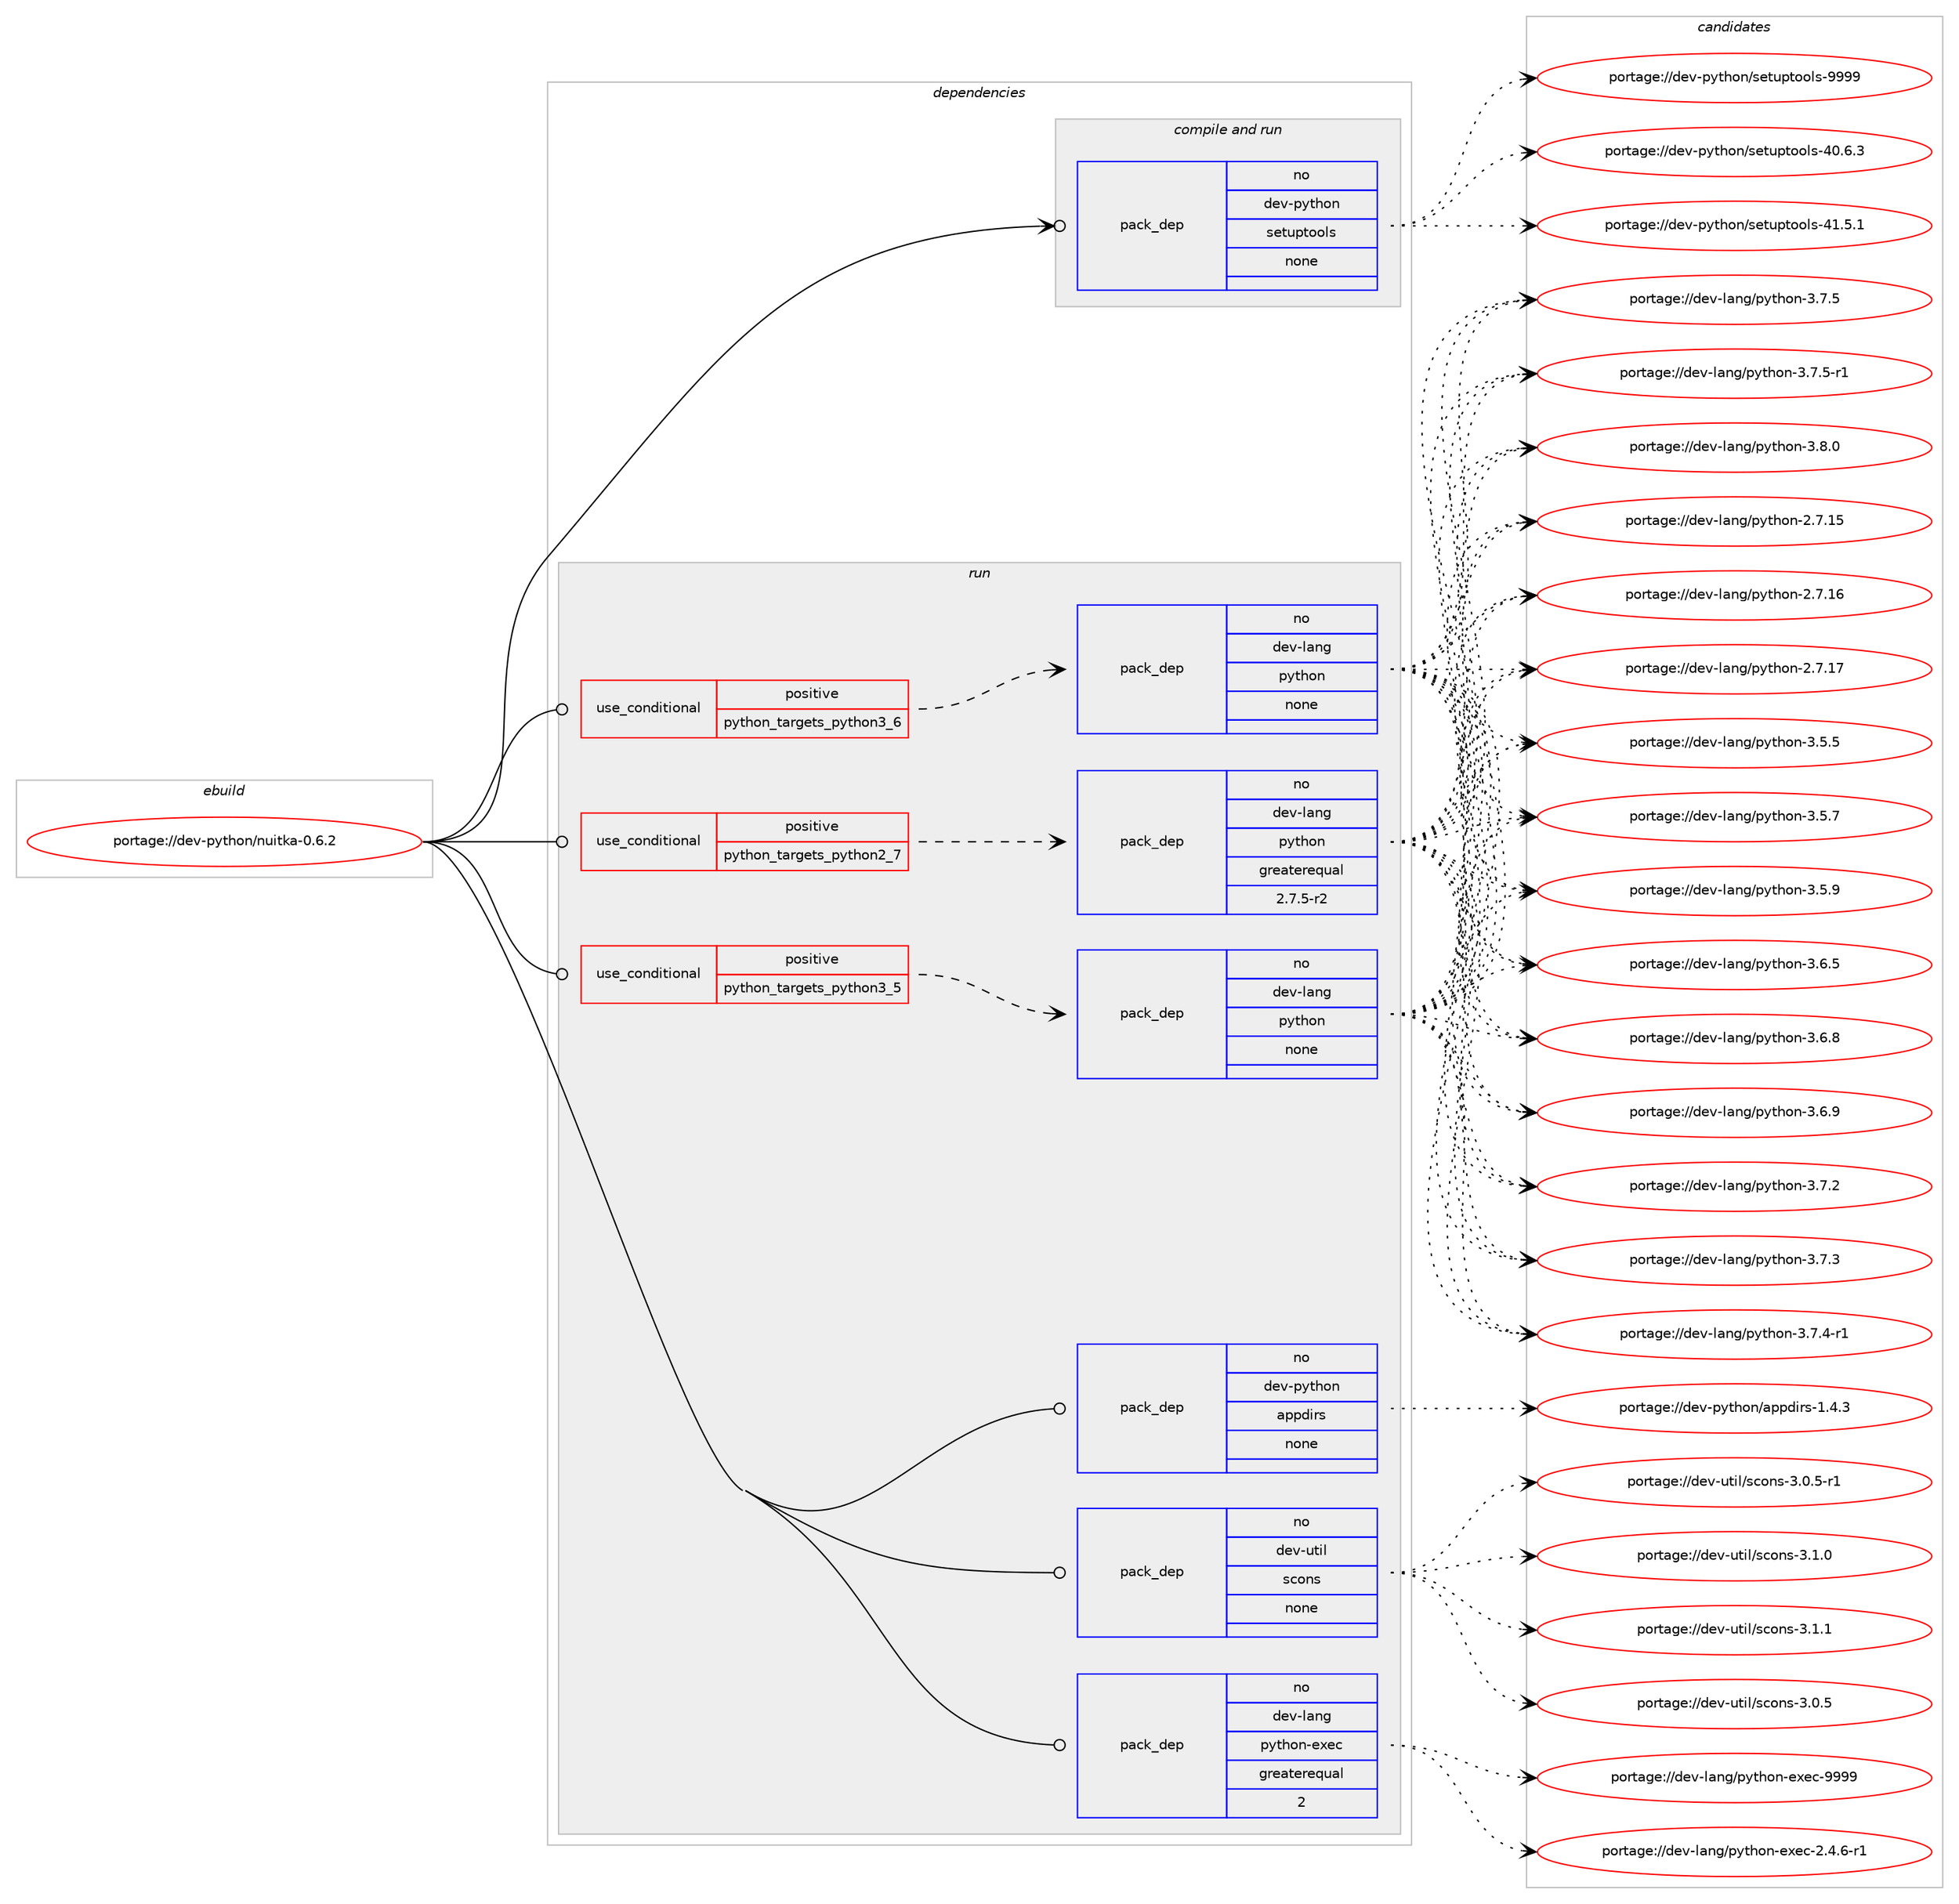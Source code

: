 digraph prolog {

# *************
# Graph options
# *************

newrank=true;
concentrate=true;
compound=true;
graph [rankdir=LR,fontname=Helvetica,fontsize=10,ranksep=1.5];#, ranksep=2.5, nodesep=0.2];
edge  [arrowhead=vee];
node  [fontname=Helvetica,fontsize=10];

# **********
# The ebuild
# **********

subgraph cluster_leftcol {
color=gray;
rank=same;
label=<<i>ebuild</i>>;
id [label="portage://dev-python/nuitka-0.6.2", color=red, width=4, href="../dev-python/nuitka-0.6.2.svg"];
}

# ****************
# The dependencies
# ****************

subgraph cluster_midcol {
color=gray;
label=<<i>dependencies</i>>;
subgraph cluster_compile {
fillcolor="#eeeeee";
style=filled;
label=<<i>compile</i>>;
}
subgraph cluster_compileandrun {
fillcolor="#eeeeee";
style=filled;
label=<<i>compile and run</i>>;
subgraph pack116222 {
dependency152177 [label=<<TABLE BORDER="0" CELLBORDER="1" CELLSPACING="0" CELLPADDING="4" WIDTH="220"><TR><TD ROWSPAN="6" CELLPADDING="30">pack_dep</TD></TR><TR><TD WIDTH="110">no</TD></TR><TR><TD>dev-python</TD></TR><TR><TD>setuptools</TD></TR><TR><TD>none</TD></TR><TR><TD></TD></TR></TABLE>>, shape=none, color=blue];
}
id:e -> dependency152177:w [weight=20,style="solid",arrowhead="odotvee"];
}
subgraph cluster_run {
fillcolor="#eeeeee";
style=filled;
label=<<i>run</i>>;
subgraph cond32626 {
dependency152178 [label=<<TABLE BORDER="0" CELLBORDER="1" CELLSPACING="0" CELLPADDING="4"><TR><TD ROWSPAN="3" CELLPADDING="10">use_conditional</TD></TR><TR><TD>positive</TD></TR><TR><TD>python_targets_python2_7</TD></TR></TABLE>>, shape=none, color=red];
subgraph pack116223 {
dependency152179 [label=<<TABLE BORDER="0" CELLBORDER="1" CELLSPACING="0" CELLPADDING="4" WIDTH="220"><TR><TD ROWSPAN="6" CELLPADDING="30">pack_dep</TD></TR><TR><TD WIDTH="110">no</TD></TR><TR><TD>dev-lang</TD></TR><TR><TD>python</TD></TR><TR><TD>greaterequal</TD></TR><TR><TD>2.7.5-r2</TD></TR></TABLE>>, shape=none, color=blue];
}
dependency152178:e -> dependency152179:w [weight=20,style="dashed",arrowhead="vee"];
}
id:e -> dependency152178:w [weight=20,style="solid",arrowhead="odot"];
subgraph cond32627 {
dependency152180 [label=<<TABLE BORDER="0" CELLBORDER="1" CELLSPACING="0" CELLPADDING="4"><TR><TD ROWSPAN="3" CELLPADDING="10">use_conditional</TD></TR><TR><TD>positive</TD></TR><TR><TD>python_targets_python3_5</TD></TR></TABLE>>, shape=none, color=red];
subgraph pack116224 {
dependency152181 [label=<<TABLE BORDER="0" CELLBORDER="1" CELLSPACING="0" CELLPADDING="4" WIDTH="220"><TR><TD ROWSPAN="6" CELLPADDING="30">pack_dep</TD></TR><TR><TD WIDTH="110">no</TD></TR><TR><TD>dev-lang</TD></TR><TR><TD>python</TD></TR><TR><TD>none</TD></TR><TR><TD></TD></TR></TABLE>>, shape=none, color=blue];
}
dependency152180:e -> dependency152181:w [weight=20,style="dashed",arrowhead="vee"];
}
id:e -> dependency152180:w [weight=20,style="solid",arrowhead="odot"];
subgraph cond32628 {
dependency152182 [label=<<TABLE BORDER="0" CELLBORDER="1" CELLSPACING="0" CELLPADDING="4"><TR><TD ROWSPAN="3" CELLPADDING="10">use_conditional</TD></TR><TR><TD>positive</TD></TR><TR><TD>python_targets_python3_6</TD></TR></TABLE>>, shape=none, color=red];
subgraph pack116225 {
dependency152183 [label=<<TABLE BORDER="0" CELLBORDER="1" CELLSPACING="0" CELLPADDING="4" WIDTH="220"><TR><TD ROWSPAN="6" CELLPADDING="30">pack_dep</TD></TR><TR><TD WIDTH="110">no</TD></TR><TR><TD>dev-lang</TD></TR><TR><TD>python</TD></TR><TR><TD>none</TD></TR><TR><TD></TD></TR></TABLE>>, shape=none, color=blue];
}
dependency152182:e -> dependency152183:w [weight=20,style="dashed",arrowhead="vee"];
}
id:e -> dependency152182:w [weight=20,style="solid",arrowhead="odot"];
subgraph pack116226 {
dependency152184 [label=<<TABLE BORDER="0" CELLBORDER="1" CELLSPACING="0" CELLPADDING="4" WIDTH="220"><TR><TD ROWSPAN="6" CELLPADDING="30">pack_dep</TD></TR><TR><TD WIDTH="110">no</TD></TR><TR><TD>dev-lang</TD></TR><TR><TD>python-exec</TD></TR><TR><TD>greaterequal</TD></TR><TR><TD>2</TD></TR></TABLE>>, shape=none, color=blue];
}
id:e -> dependency152184:w [weight=20,style="solid",arrowhead="odot"];
subgraph pack116227 {
dependency152185 [label=<<TABLE BORDER="0" CELLBORDER="1" CELLSPACING="0" CELLPADDING="4" WIDTH="220"><TR><TD ROWSPAN="6" CELLPADDING="30">pack_dep</TD></TR><TR><TD WIDTH="110">no</TD></TR><TR><TD>dev-python</TD></TR><TR><TD>appdirs</TD></TR><TR><TD>none</TD></TR><TR><TD></TD></TR></TABLE>>, shape=none, color=blue];
}
id:e -> dependency152185:w [weight=20,style="solid",arrowhead="odot"];
subgraph pack116228 {
dependency152186 [label=<<TABLE BORDER="0" CELLBORDER="1" CELLSPACING="0" CELLPADDING="4" WIDTH="220"><TR><TD ROWSPAN="6" CELLPADDING="30">pack_dep</TD></TR><TR><TD WIDTH="110">no</TD></TR><TR><TD>dev-util</TD></TR><TR><TD>scons</TD></TR><TR><TD>none</TD></TR><TR><TD></TD></TR></TABLE>>, shape=none, color=blue];
}
id:e -> dependency152186:w [weight=20,style="solid",arrowhead="odot"];
}
}

# **************
# The candidates
# **************

subgraph cluster_choices {
rank=same;
color=gray;
label=<<i>candidates</i>>;

subgraph choice116222 {
color=black;
nodesep=1;
choiceportage100101118451121211161041111104711510111611711211611111110811545524846544651 [label="portage://dev-python/setuptools-40.6.3", color=red, width=4,href="../dev-python/setuptools-40.6.3.svg"];
choiceportage100101118451121211161041111104711510111611711211611111110811545524946534649 [label="portage://dev-python/setuptools-41.5.1", color=red, width=4,href="../dev-python/setuptools-41.5.1.svg"];
choiceportage10010111845112121116104111110471151011161171121161111111081154557575757 [label="portage://dev-python/setuptools-9999", color=red, width=4,href="../dev-python/setuptools-9999.svg"];
dependency152177:e -> choiceportage100101118451121211161041111104711510111611711211611111110811545524846544651:w [style=dotted,weight="100"];
dependency152177:e -> choiceportage100101118451121211161041111104711510111611711211611111110811545524946534649:w [style=dotted,weight="100"];
dependency152177:e -> choiceportage10010111845112121116104111110471151011161171121161111111081154557575757:w [style=dotted,weight="100"];
}
subgraph choice116223 {
color=black;
nodesep=1;
choiceportage10010111845108971101034711212111610411111045504655464953 [label="portage://dev-lang/python-2.7.15", color=red, width=4,href="../dev-lang/python-2.7.15.svg"];
choiceportage10010111845108971101034711212111610411111045504655464954 [label="portage://dev-lang/python-2.7.16", color=red, width=4,href="../dev-lang/python-2.7.16.svg"];
choiceportage10010111845108971101034711212111610411111045504655464955 [label="portage://dev-lang/python-2.7.17", color=red, width=4,href="../dev-lang/python-2.7.17.svg"];
choiceportage100101118451089711010347112121116104111110455146534653 [label="portage://dev-lang/python-3.5.5", color=red, width=4,href="../dev-lang/python-3.5.5.svg"];
choiceportage100101118451089711010347112121116104111110455146534655 [label="portage://dev-lang/python-3.5.7", color=red, width=4,href="../dev-lang/python-3.5.7.svg"];
choiceportage100101118451089711010347112121116104111110455146534657 [label="portage://dev-lang/python-3.5.9", color=red, width=4,href="../dev-lang/python-3.5.9.svg"];
choiceportage100101118451089711010347112121116104111110455146544653 [label="portage://dev-lang/python-3.6.5", color=red, width=4,href="../dev-lang/python-3.6.5.svg"];
choiceportage100101118451089711010347112121116104111110455146544656 [label="portage://dev-lang/python-3.6.8", color=red, width=4,href="../dev-lang/python-3.6.8.svg"];
choiceportage100101118451089711010347112121116104111110455146544657 [label="portage://dev-lang/python-3.6.9", color=red, width=4,href="../dev-lang/python-3.6.9.svg"];
choiceportage100101118451089711010347112121116104111110455146554650 [label="portage://dev-lang/python-3.7.2", color=red, width=4,href="../dev-lang/python-3.7.2.svg"];
choiceportage100101118451089711010347112121116104111110455146554651 [label="portage://dev-lang/python-3.7.3", color=red, width=4,href="../dev-lang/python-3.7.3.svg"];
choiceportage1001011184510897110103471121211161041111104551465546524511449 [label="portage://dev-lang/python-3.7.4-r1", color=red, width=4,href="../dev-lang/python-3.7.4-r1.svg"];
choiceportage100101118451089711010347112121116104111110455146554653 [label="portage://dev-lang/python-3.7.5", color=red, width=4,href="../dev-lang/python-3.7.5.svg"];
choiceportage1001011184510897110103471121211161041111104551465546534511449 [label="portage://dev-lang/python-3.7.5-r1", color=red, width=4,href="../dev-lang/python-3.7.5-r1.svg"];
choiceportage100101118451089711010347112121116104111110455146564648 [label="portage://dev-lang/python-3.8.0", color=red, width=4,href="../dev-lang/python-3.8.0.svg"];
dependency152179:e -> choiceportage10010111845108971101034711212111610411111045504655464953:w [style=dotted,weight="100"];
dependency152179:e -> choiceportage10010111845108971101034711212111610411111045504655464954:w [style=dotted,weight="100"];
dependency152179:e -> choiceportage10010111845108971101034711212111610411111045504655464955:w [style=dotted,weight="100"];
dependency152179:e -> choiceportage100101118451089711010347112121116104111110455146534653:w [style=dotted,weight="100"];
dependency152179:e -> choiceportage100101118451089711010347112121116104111110455146534655:w [style=dotted,weight="100"];
dependency152179:e -> choiceportage100101118451089711010347112121116104111110455146534657:w [style=dotted,weight="100"];
dependency152179:e -> choiceportage100101118451089711010347112121116104111110455146544653:w [style=dotted,weight="100"];
dependency152179:e -> choiceportage100101118451089711010347112121116104111110455146544656:w [style=dotted,weight="100"];
dependency152179:e -> choiceportage100101118451089711010347112121116104111110455146544657:w [style=dotted,weight="100"];
dependency152179:e -> choiceportage100101118451089711010347112121116104111110455146554650:w [style=dotted,weight="100"];
dependency152179:e -> choiceportage100101118451089711010347112121116104111110455146554651:w [style=dotted,weight="100"];
dependency152179:e -> choiceportage1001011184510897110103471121211161041111104551465546524511449:w [style=dotted,weight="100"];
dependency152179:e -> choiceportage100101118451089711010347112121116104111110455146554653:w [style=dotted,weight="100"];
dependency152179:e -> choiceportage1001011184510897110103471121211161041111104551465546534511449:w [style=dotted,weight="100"];
dependency152179:e -> choiceportage100101118451089711010347112121116104111110455146564648:w [style=dotted,weight="100"];
}
subgraph choice116224 {
color=black;
nodesep=1;
choiceportage10010111845108971101034711212111610411111045504655464953 [label="portage://dev-lang/python-2.7.15", color=red, width=4,href="../dev-lang/python-2.7.15.svg"];
choiceportage10010111845108971101034711212111610411111045504655464954 [label="portage://dev-lang/python-2.7.16", color=red, width=4,href="../dev-lang/python-2.7.16.svg"];
choiceportage10010111845108971101034711212111610411111045504655464955 [label="portage://dev-lang/python-2.7.17", color=red, width=4,href="../dev-lang/python-2.7.17.svg"];
choiceportage100101118451089711010347112121116104111110455146534653 [label="portage://dev-lang/python-3.5.5", color=red, width=4,href="../dev-lang/python-3.5.5.svg"];
choiceportage100101118451089711010347112121116104111110455146534655 [label="portage://dev-lang/python-3.5.7", color=red, width=4,href="../dev-lang/python-3.5.7.svg"];
choiceportage100101118451089711010347112121116104111110455146534657 [label="portage://dev-lang/python-3.5.9", color=red, width=4,href="../dev-lang/python-3.5.9.svg"];
choiceportage100101118451089711010347112121116104111110455146544653 [label="portage://dev-lang/python-3.6.5", color=red, width=4,href="../dev-lang/python-3.6.5.svg"];
choiceportage100101118451089711010347112121116104111110455146544656 [label="portage://dev-lang/python-3.6.8", color=red, width=4,href="../dev-lang/python-3.6.8.svg"];
choiceportage100101118451089711010347112121116104111110455146544657 [label="portage://dev-lang/python-3.6.9", color=red, width=4,href="../dev-lang/python-3.6.9.svg"];
choiceportage100101118451089711010347112121116104111110455146554650 [label="portage://dev-lang/python-3.7.2", color=red, width=4,href="../dev-lang/python-3.7.2.svg"];
choiceportage100101118451089711010347112121116104111110455146554651 [label="portage://dev-lang/python-3.7.3", color=red, width=4,href="../dev-lang/python-3.7.3.svg"];
choiceportage1001011184510897110103471121211161041111104551465546524511449 [label="portage://dev-lang/python-3.7.4-r1", color=red, width=4,href="../dev-lang/python-3.7.4-r1.svg"];
choiceportage100101118451089711010347112121116104111110455146554653 [label="portage://dev-lang/python-3.7.5", color=red, width=4,href="../dev-lang/python-3.7.5.svg"];
choiceportage1001011184510897110103471121211161041111104551465546534511449 [label="portage://dev-lang/python-3.7.5-r1", color=red, width=4,href="../dev-lang/python-3.7.5-r1.svg"];
choiceportage100101118451089711010347112121116104111110455146564648 [label="portage://dev-lang/python-3.8.0", color=red, width=4,href="../dev-lang/python-3.8.0.svg"];
dependency152181:e -> choiceportage10010111845108971101034711212111610411111045504655464953:w [style=dotted,weight="100"];
dependency152181:e -> choiceportage10010111845108971101034711212111610411111045504655464954:w [style=dotted,weight="100"];
dependency152181:e -> choiceportage10010111845108971101034711212111610411111045504655464955:w [style=dotted,weight="100"];
dependency152181:e -> choiceportage100101118451089711010347112121116104111110455146534653:w [style=dotted,weight="100"];
dependency152181:e -> choiceportage100101118451089711010347112121116104111110455146534655:w [style=dotted,weight="100"];
dependency152181:e -> choiceportage100101118451089711010347112121116104111110455146534657:w [style=dotted,weight="100"];
dependency152181:e -> choiceportage100101118451089711010347112121116104111110455146544653:w [style=dotted,weight="100"];
dependency152181:e -> choiceportage100101118451089711010347112121116104111110455146544656:w [style=dotted,weight="100"];
dependency152181:e -> choiceportage100101118451089711010347112121116104111110455146544657:w [style=dotted,weight="100"];
dependency152181:e -> choiceportage100101118451089711010347112121116104111110455146554650:w [style=dotted,weight="100"];
dependency152181:e -> choiceportage100101118451089711010347112121116104111110455146554651:w [style=dotted,weight="100"];
dependency152181:e -> choiceportage1001011184510897110103471121211161041111104551465546524511449:w [style=dotted,weight="100"];
dependency152181:e -> choiceportage100101118451089711010347112121116104111110455146554653:w [style=dotted,weight="100"];
dependency152181:e -> choiceportage1001011184510897110103471121211161041111104551465546534511449:w [style=dotted,weight="100"];
dependency152181:e -> choiceportage100101118451089711010347112121116104111110455146564648:w [style=dotted,weight="100"];
}
subgraph choice116225 {
color=black;
nodesep=1;
choiceportage10010111845108971101034711212111610411111045504655464953 [label="portage://dev-lang/python-2.7.15", color=red, width=4,href="../dev-lang/python-2.7.15.svg"];
choiceportage10010111845108971101034711212111610411111045504655464954 [label="portage://dev-lang/python-2.7.16", color=red, width=4,href="../dev-lang/python-2.7.16.svg"];
choiceportage10010111845108971101034711212111610411111045504655464955 [label="portage://dev-lang/python-2.7.17", color=red, width=4,href="../dev-lang/python-2.7.17.svg"];
choiceportage100101118451089711010347112121116104111110455146534653 [label="portage://dev-lang/python-3.5.5", color=red, width=4,href="../dev-lang/python-3.5.5.svg"];
choiceportage100101118451089711010347112121116104111110455146534655 [label="portage://dev-lang/python-3.5.7", color=red, width=4,href="../dev-lang/python-3.5.7.svg"];
choiceportage100101118451089711010347112121116104111110455146534657 [label="portage://dev-lang/python-3.5.9", color=red, width=4,href="../dev-lang/python-3.5.9.svg"];
choiceportage100101118451089711010347112121116104111110455146544653 [label="portage://dev-lang/python-3.6.5", color=red, width=4,href="../dev-lang/python-3.6.5.svg"];
choiceportage100101118451089711010347112121116104111110455146544656 [label="portage://dev-lang/python-3.6.8", color=red, width=4,href="../dev-lang/python-3.6.8.svg"];
choiceportage100101118451089711010347112121116104111110455146544657 [label="portage://dev-lang/python-3.6.9", color=red, width=4,href="../dev-lang/python-3.6.9.svg"];
choiceportage100101118451089711010347112121116104111110455146554650 [label="portage://dev-lang/python-3.7.2", color=red, width=4,href="../dev-lang/python-3.7.2.svg"];
choiceportage100101118451089711010347112121116104111110455146554651 [label="portage://dev-lang/python-3.7.3", color=red, width=4,href="../dev-lang/python-3.7.3.svg"];
choiceportage1001011184510897110103471121211161041111104551465546524511449 [label="portage://dev-lang/python-3.7.4-r1", color=red, width=4,href="../dev-lang/python-3.7.4-r1.svg"];
choiceportage100101118451089711010347112121116104111110455146554653 [label="portage://dev-lang/python-3.7.5", color=red, width=4,href="../dev-lang/python-3.7.5.svg"];
choiceportage1001011184510897110103471121211161041111104551465546534511449 [label="portage://dev-lang/python-3.7.5-r1", color=red, width=4,href="../dev-lang/python-3.7.5-r1.svg"];
choiceportage100101118451089711010347112121116104111110455146564648 [label="portage://dev-lang/python-3.8.0", color=red, width=4,href="../dev-lang/python-3.8.0.svg"];
dependency152183:e -> choiceportage10010111845108971101034711212111610411111045504655464953:w [style=dotted,weight="100"];
dependency152183:e -> choiceportage10010111845108971101034711212111610411111045504655464954:w [style=dotted,weight="100"];
dependency152183:e -> choiceportage10010111845108971101034711212111610411111045504655464955:w [style=dotted,weight="100"];
dependency152183:e -> choiceportage100101118451089711010347112121116104111110455146534653:w [style=dotted,weight="100"];
dependency152183:e -> choiceportage100101118451089711010347112121116104111110455146534655:w [style=dotted,weight="100"];
dependency152183:e -> choiceportage100101118451089711010347112121116104111110455146534657:w [style=dotted,weight="100"];
dependency152183:e -> choiceportage100101118451089711010347112121116104111110455146544653:w [style=dotted,weight="100"];
dependency152183:e -> choiceportage100101118451089711010347112121116104111110455146544656:w [style=dotted,weight="100"];
dependency152183:e -> choiceportage100101118451089711010347112121116104111110455146544657:w [style=dotted,weight="100"];
dependency152183:e -> choiceportage100101118451089711010347112121116104111110455146554650:w [style=dotted,weight="100"];
dependency152183:e -> choiceportage100101118451089711010347112121116104111110455146554651:w [style=dotted,weight="100"];
dependency152183:e -> choiceportage1001011184510897110103471121211161041111104551465546524511449:w [style=dotted,weight="100"];
dependency152183:e -> choiceportage100101118451089711010347112121116104111110455146554653:w [style=dotted,weight="100"];
dependency152183:e -> choiceportage1001011184510897110103471121211161041111104551465546534511449:w [style=dotted,weight="100"];
dependency152183:e -> choiceportage100101118451089711010347112121116104111110455146564648:w [style=dotted,weight="100"];
}
subgraph choice116226 {
color=black;
nodesep=1;
choiceportage10010111845108971101034711212111610411111045101120101994550465246544511449 [label="portage://dev-lang/python-exec-2.4.6-r1", color=red, width=4,href="../dev-lang/python-exec-2.4.6-r1.svg"];
choiceportage10010111845108971101034711212111610411111045101120101994557575757 [label="portage://dev-lang/python-exec-9999", color=red, width=4,href="../dev-lang/python-exec-9999.svg"];
dependency152184:e -> choiceportage10010111845108971101034711212111610411111045101120101994550465246544511449:w [style=dotted,weight="100"];
dependency152184:e -> choiceportage10010111845108971101034711212111610411111045101120101994557575757:w [style=dotted,weight="100"];
}
subgraph choice116227 {
color=black;
nodesep=1;
choiceportage100101118451121211161041111104797112112100105114115454946524651 [label="portage://dev-python/appdirs-1.4.3", color=red, width=4,href="../dev-python/appdirs-1.4.3.svg"];
dependency152185:e -> choiceportage100101118451121211161041111104797112112100105114115454946524651:w [style=dotted,weight="100"];
}
subgraph choice116228 {
color=black;
nodesep=1;
choiceportage100101118451171161051084711599111110115455146484653 [label="portage://dev-util/scons-3.0.5", color=red, width=4,href="../dev-util/scons-3.0.5.svg"];
choiceportage1001011184511711610510847115991111101154551464846534511449 [label="portage://dev-util/scons-3.0.5-r1", color=red, width=4,href="../dev-util/scons-3.0.5-r1.svg"];
choiceportage100101118451171161051084711599111110115455146494648 [label="portage://dev-util/scons-3.1.0", color=red, width=4,href="../dev-util/scons-3.1.0.svg"];
choiceportage100101118451171161051084711599111110115455146494649 [label="portage://dev-util/scons-3.1.1", color=red, width=4,href="../dev-util/scons-3.1.1.svg"];
dependency152186:e -> choiceportage100101118451171161051084711599111110115455146484653:w [style=dotted,weight="100"];
dependency152186:e -> choiceportage1001011184511711610510847115991111101154551464846534511449:w [style=dotted,weight="100"];
dependency152186:e -> choiceportage100101118451171161051084711599111110115455146494648:w [style=dotted,weight="100"];
dependency152186:e -> choiceportage100101118451171161051084711599111110115455146494649:w [style=dotted,weight="100"];
}
}

}
